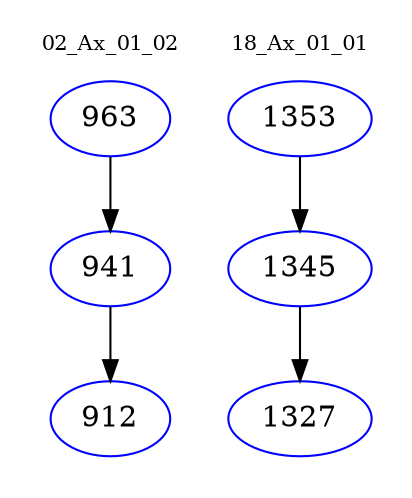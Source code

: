digraph{
subgraph cluster_0 {
color = white
label = "02_Ax_01_02";
fontsize=10;
T0_963 [label="963", color="blue"]
T0_963 -> T0_941 [color="black"]
T0_941 [label="941", color="blue"]
T0_941 -> T0_912 [color="black"]
T0_912 [label="912", color="blue"]
}
subgraph cluster_1 {
color = white
label = "18_Ax_01_01";
fontsize=10;
T1_1353 [label="1353", color="blue"]
T1_1353 -> T1_1345 [color="black"]
T1_1345 [label="1345", color="blue"]
T1_1345 -> T1_1327 [color="black"]
T1_1327 [label="1327", color="blue"]
}
}
